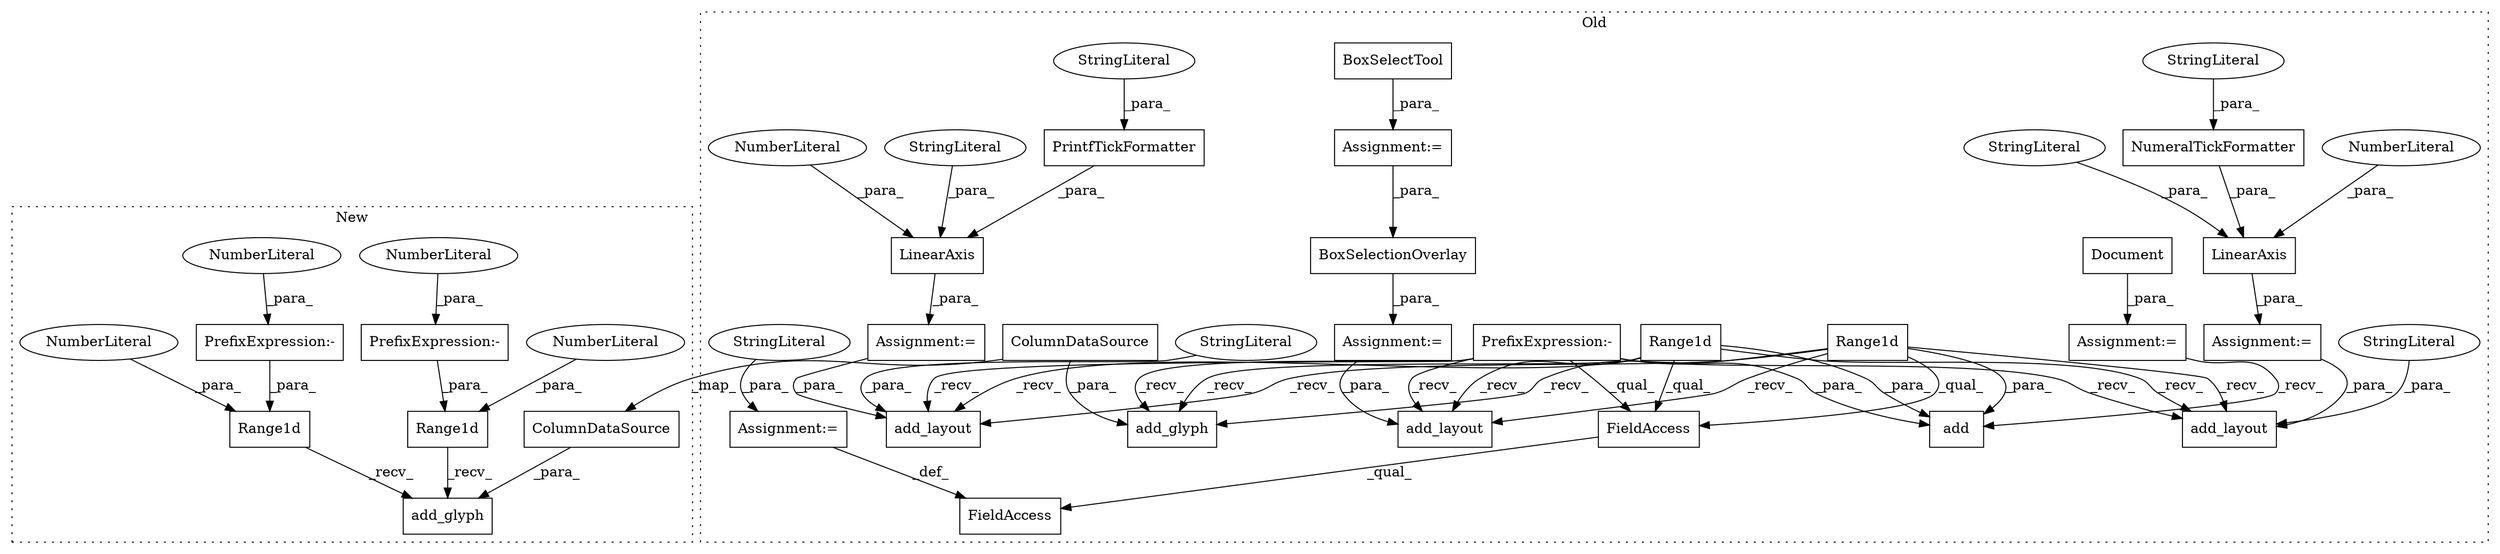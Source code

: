 digraph G {
subgraph cluster0 {
1 [label="add_glyph" a="32" s="1593,1616" l="10,1" shape="box"];
3 [label="PrefixExpression:-" a="38" s="1384" l="1" shape="box"];
4 [label="add" a="32" s="2043,2051" l="4,1" shape="box"];
5 [label="ColumnDataSource" a="32" s="1509,1530" l="17,1" shape="box"];
11 [label="Range1d" a="32" s="1319" l="9" shape="box"];
12 [label="FieldAccess" a="22" s="1462" l="25" shape="box"];
13 [label="Range1d" a="32" s="1342" l="9" shape="box"];
14 [label="FieldAccess" a="22" s="1462" l="16" shape="box"];
15 [label="add_layout" a="32" s="1914,1937" l="11,1" shape="box"];
16 [label="PrintfTickFormatter" a="32" s="1875,1901" l="20,1" shape="box"];
17 [label="LinearAxis" a="32" s="1856,1902" l="11,1" shape="box"];
18 [label="NumberLiteral" a="34" s="1873" l="1" shape="ellipse"];
19 [label="add_layout" a="32" s="1994,2012" l="11,1" shape="box"];
20 [label="BoxSelectionOverlay" a="32" s="1952,1982" l="20,1" shape="box"];
21 [label="add_layout" a="32" s="1819,1843" l="11,1" shape="box"];
22 [label="LinearAxis" a="32" s="1759,1807" l="11,1" shape="box"];
23 [label="NumberLiteral" a="34" s="1776" l="1" shape="ellipse"];
24 [label="NumeralTickFormatter" a="32" s="1778,1806" l="21,1" shape="box"];
25 [label="Document" a="32" s="2023" l="10" shape="box"];
26 [label="StringLiteral" a="45" s="1799" l="7" shape="ellipse"];
29 [label="Assignment:=" a="7" s="1487" l="1" shape="box"];
30 [label="StringLiteral" a="45" s="1895" l="6" shape="ellipse"];
31 [label="Assignment:=" a="7" s="2022" l="1" shape="box"];
32 [label="Assignment:=" a="7" s="1758" l="1" shape="box"];
33 [label="Assignment:=" a="7" s="1684" l="1" shape="box"];
34 [label="Assignment:=" a="7" s="1855" l="1" shape="box"];
35 [label="StringLiteral" a="45" s="1931" l="6" shape="ellipse"];
36 [label="Assignment:=" a="7" s="1951" l="1" shape="box"];
39 [label="StringLiteral" a="45" s="1770" l="5" shape="ellipse"];
40 [label="StringLiteral" a="45" s="1488" l="8" shape="ellipse"];
41 [label="StringLiteral" a="45" s="1867" l="5" shape="ellipse"];
42 [label="StringLiteral" a="45" s="1836" l="7" shape="ellipse"];
43 [label="BoxSelectTool" a="32" s="1685" l="15" shape="box"];
label = "Old";
style="dotted";
}
subgraph cluster1 {
2 [label="add_glyph" a="32" s="982,1021" l="10,1" shape="box"];
6 [label="ColumnDataSource" a="32" s="992,1013" l="17,1" shape="box"];
7 [label="Range1d" a="32" s="743,757" l="8,1" shape="box"];
8 [label="NumberLiteral" a="34" s="755" l="2" shape="ellipse"];
9 [label="Range1d" a="32" s="712,728" l="8,1" shape="box"];
10 [label="NumberLiteral" a="34" s="725" l="3" shape="ellipse"];
27 [label="PrefixExpression:-" a="38" s="751" l="1" shape="box"];
28 [label="NumberLiteral" a="34" s="752" l="2" shape="ellipse"];
37 [label="PrefixExpression:-" a="38" s="720" l="1" shape="box"];
38 [label="NumberLiteral" a="34" s="721" l="3" shape="ellipse"];
label = "New";
style="dotted";
}
3 -> 4 [label="_para_"];
3 -> 21 [label="_recv_"];
3 -> 1 [label="_recv_"];
3 -> 19 [label="_recv_"];
3 -> 14 [label="_qual_"];
3 -> 15 [label="_recv_"];
5 -> 6 [label="_map_"];
5 -> 1 [label="_para_"];
6 -> 2 [label="_para_"];
7 -> 2 [label="_recv_"];
8 -> 7 [label="_para_"];
9 -> 2 [label="_recv_"];
10 -> 9 [label="_para_"];
11 -> 14 [label="_qual_"];
11 -> 4 [label="_para_"];
11 -> 21 [label="_recv_"];
11 -> 19 [label="_recv_"];
11 -> 1 [label="_recv_"];
11 -> 15 [label="_recv_"];
13 -> 21 [label="_recv_"];
13 -> 1 [label="_recv_"];
13 -> 14 [label="_qual_"];
13 -> 19 [label="_recv_"];
13 -> 4 [label="_para_"];
13 -> 15 [label="_recv_"];
14 -> 12 [label="_qual_"];
16 -> 17 [label="_para_"];
17 -> 34 [label="_para_"];
18 -> 17 [label="_para_"];
20 -> 36 [label="_para_"];
22 -> 32 [label="_para_"];
23 -> 22 [label="_para_"];
24 -> 22 [label="_para_"];
25 -> 31 [label="_para_"];
26 -> 24 [label="_para_"];
27 -> 7 [label="_para_"];
28 -> 27 [label="_para_"];
29 -> 12 [label="_def_"];
30 -> 16 [label="_para_"];
31 -> 4 [label="_recv_"];
32 -> 21 [label="_para_"];
33 -> 20 [label="_para_"];
34 -> 15 [label="_para_"];
35 -> 15 [label="_para_"];
36 -> 19 [label="_para_"];
37 -> 9 [label="_para_"];
38 -> 37 [label="_para_"];
39 -> 22 [label="_para_"];
40 -> 29 [label="_para_"];
41 -> 17 [label="_para_"];
42 -> 21 [label="_para_"];
43 -> 33 [label="_para_"];
}